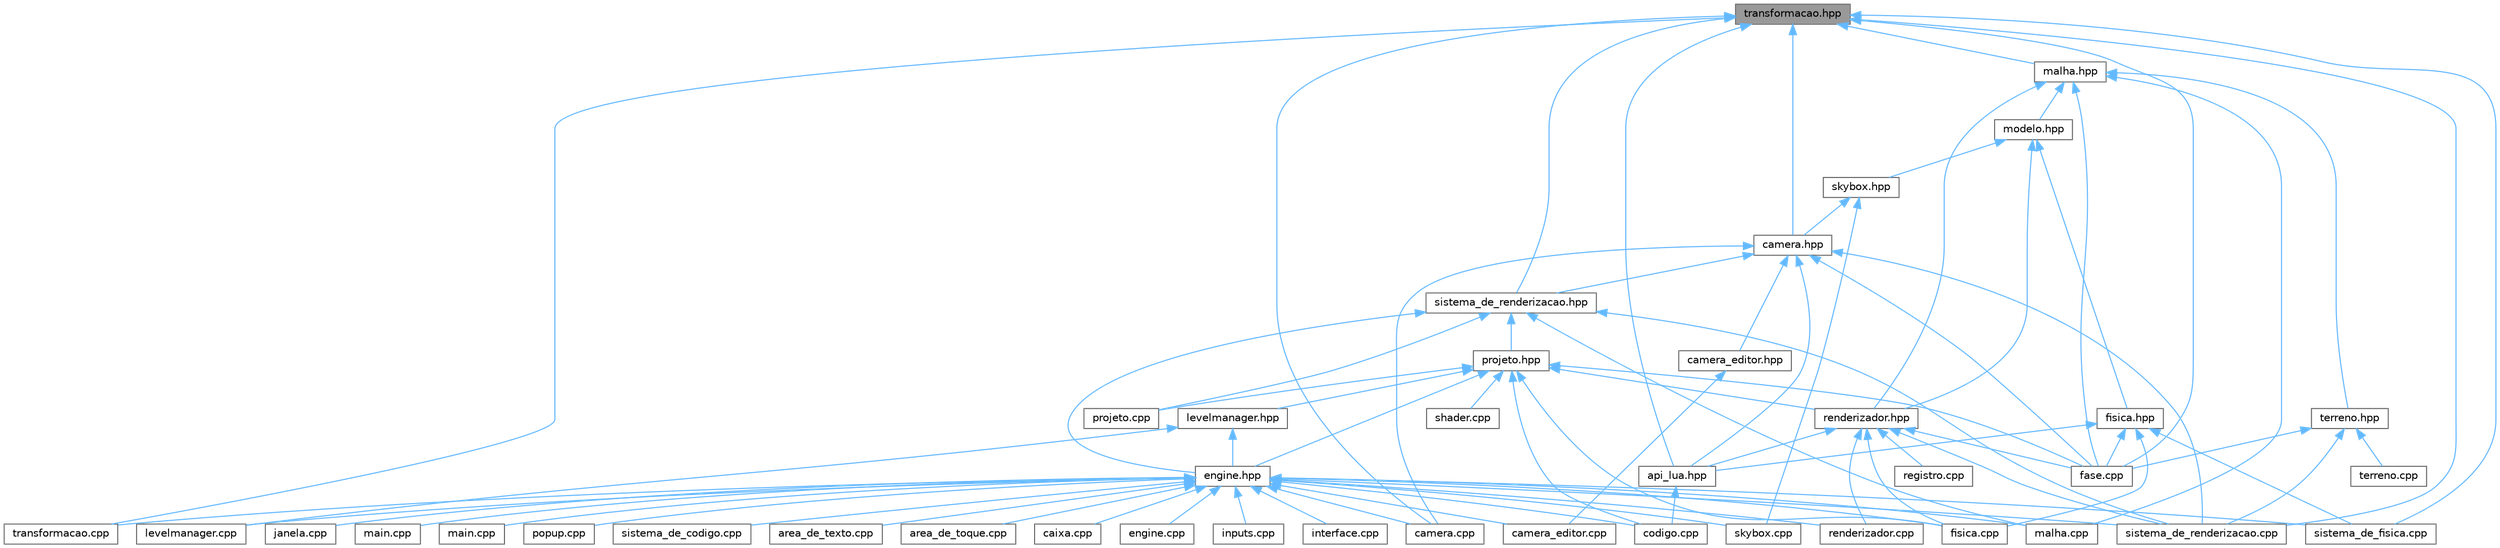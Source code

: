 digraph "transformacao.hpp"
{
 // LATEX_PDF_SIZE
  bgcolor="transparent";
  edge [fontname=Helvetica,fontsize=10,labelfontname=Helvetica,labelfontsize=10];
  node [fontname=Helvetica,fontsize=10,shape=box,height=0.2,width=0.4];
  Node1 [id="Node000001",label="transformacao.hpp",height=0.2,width=0.4,color="gray40", fillcolor="grey60", style="filled", fontcolor="black",tooltip="Calcula a mtriz de modelo para um objeto 3d qualquer."];
  Node1 -> Node2 [id="edge1_Node000001_Node000002",dir="back",color="steelblue1",style="solid",tooltip=" "];
  Node2 [id="Node000002",label="api_lua.hpp",height=0.2,width=0.4,color="grey40", fillcolor="white", style="filled",URL="$api__lua_8hpp.html",tooltip=" "];
  Node2 -> Node3 [id="edge2_Node000002_Node000003",dir="back",color="steelblue1",style="solid",tooltip=" "];
  Node3 [id="Node000003",label="codigo.cpp",height=0.2,width=0.4,color="grey40", fillcolor="white", style="filled",URL="$codigo_8cpp.html",tooltip=" "];
  Node1 -> Node4 [id="edge3_Node000001_Node000004",dir="back",color="steelblue1",style="solid",tooltip=" "];
  Node4 [id="Node000004",label="camera.cpp",height=0.2,width=0.4,color="grey40", fillcolor="white", style="filled",URL="$camera_8cpp.html",tooltip=" "];
  Node1 -> Node5 [id="edge4_Node000001_Node000005",dir="back",color="steelblue1",style="solid",tooltip=" "];
  Node5 [id="Node000005",label="camera.hpp",height=0.2,width=0.4,color="grey40", fillcolor="white", style="filled",URL="$camera_8hpp_source.html",tooltip=" "];
  Node5 -> Node2 [id="edge5_Node000005_Node000002",dir="back",color="steelblue1",style="solid",tooltip=" "];
  Node5 -> Node4 [id="edge6_Node000005_Node000004",dir="back",color="steelblue1",style="solid",tooltip=" "];
  Node5 -> Node6 [id="edge7_Node000005_Node000006",dir="back",color="steelblue1",style="solid",tooltip=" "];
  Node6 [id="Node000006",label="camera_editor.hpp",height=0.2,width=0.4,color="grey40", fillcolor="white", style="filled",URL="$camera__editor_8hpp_source.html",tooltip=" "];
  Node6 -> Node7 [id="edge8_Node000006_Node000007",dir="back",color="steelblue1",style="solid",tooltip=" "];
  Node7 [id="Node000007",label="camera_editor.cpp",height=0.2,width=0.4,color="grey40", fillcolor="white", style="filled",URL="$camera__editor_8cpp.html",tooltip=" "];
  Node5 -> Node8 [id="edge9_Node000005_Node000008",dir="back",color="steelblue1",style="solid",tooltip=" "];
  Node8 [id="Node000008",label="fase.cpp",height=0.2,width=0.4,color="grey40", fillcolor="white", style="filled",URL="$fase_8cpp.html",tooltip=" "];
  Node5 -> Node9 [id="edge10_Node000005_Node000009",dir="back",color="steelblue1",style="solid",tooltip=" "];
  Node9 [id="Node000009",label="sistema_de_renderizacao.cpp",height=0.2,width=0.4,color="grey40", fillcolor="white", style="filled",URL="$sistema__de__renderizacao_8cpp.html",tooltip=" "];
  Node5 -> Node10 [id="edge11_Node000005_Node000010",dir="back",color="steelblue1",style="solid",tooltip=" "];
  Node10 [id="Node000010",label="sistema_de_renderizacao.hpp",height=0.2,width=0.4,color="grey40", fillcolor="white", style="filled",URL="$sistema__de__renderizacao_8hpp.html",tooltip=" "];
  Node10 -> Node11 [id="edge12_Node000010_Node000011",dir="back",color="steelblue1",style="solid",tooltip=" "];
  Node11 [id="Node000011",label="engine.hpp",height=0.2,width=0.4,color="grey40", fillcolor="white", style="filled",URL="$engine_8hpp.html",tooltip=" "];
  Node11 -> Node12 [id="edge13_Node000011_Node000012",dir="back",color="steelblue1",style="solid",tooltip=" "];
  Node12 [id="Node000012",label="area_de_texto.cpp",height=0.2,width=0.4,color="grey40", fillcolor="white", style="filled",URL="$area__de__texto_8cpp.html",tooltip=" "];
  Node11 -> Node13 [id="edge14_Node000011_Node000013",dir="back",color="steelblue1",style="solid",tooltip=" "];
  Node13 [id="Node000013",label="area_de_toque.cpp",height=0.2,width=0.4,color="grey40", fillcolor="white", style="filled",URL="$area__de__toque_8cpp.html",tooltip=" "];
  Node11 -> Node14 [id="edge15_Node000011_Node000014",dir="back",color="steelblue1",style="solid",tooltip=" "];
  Node14 [id="Node000014",label="caixa.cpp",height=0.2,width=0.4,color="grey40", fillcolor="white", style="filled",URL="$caixa_8cpp.html",tooltip=" "];
  Node11 -> Node4 [id="edge16_Node000011_Node000004",dir="back",color="steelblue1",style="solid",tooltip=" "];
  Node11 -> Node7 [id="edge17_Node000011_Node000007",dir="back",color="steelblue1",style="solid",tooltip=" "];
  Node11 -> Node3 [id="edge18_Node000011_Node000003",dir="back",color="steelblue1",style="solid",tooltip=" "];
  Node11 -> Node15 [id="edge19_Node000011_Node000015",dir="back",color="steelblue1",style="solid",tooltip=" "];
  Node15 [id="Node000015",label="engine.cpp",height=0.2,width=0.4,color="grey40", fillcolor="white", style="filled",URL="$engine_8cpp.html",tooltip=" "];
  Node11 -> Node16 [id="edge20_Node000011_Node000016",dir="back",color="steelblue1",style="solid",tooltip=" "];
  Node16 [id="Node000016",label="fisica.cpp",height=0.2,width=0.4,color="grey40", fillcolor="white", style="filled",URL="$fisica_8cpp.html",tooltip=" "];
  Node11 -> Node17 [id="edge21_Node000011_Node000017",dir="back",color="steelblue1",style="solid",tooltip=" "];
  Node17 [id="Node000017",label="inputs.cpp",height=0.2,width=0.4,color="grey40", fillcolor="white", style="filled",URL="$inputs_8cpp.html",tooltip=" "];
  Node11 -> Node18 [id="edge22_Node000011_Node000018",dir="back",color="steelblue1",style="solid",tooltip=" "];
  Node18 [id="Node000018",label="interface.cpp",height=0.2,width=0.4,color="grey40", fillcolor="white", style="filled",URL="$interface_8cpp.html",tooltip=" "];
  Node11 -> Node19 [id="edge23_Node000011_Node000019",dir="back",color="steelblue1",style="solid",tooltip=" "];
  Node19 [id="Node000019",label="janela.cpp",height=0.2,width=0.4,color="grey40", fillcolor="white", style="filled",URL="$janela_8cpp.html",tooltip=" "];
  Node11 -> Node20 [id="edge24_Node000011_Node000020",dir="back",color="steelblue1",style="solid",tooltip=" "];
  Node20 [id="Node000020",label="levelmanager.cpp",height=0.2,width=0.4,color="grey40", fillcolor="white", style="filled",URL="$levelmanager_8cpp.html",tooltip=" "];
  Node11 -> Node21 [id="edge25_Node000011_Node000021",dir="back",color="steelblue1",style="solid",tooltip=" "];
  Node21 [id="Node000021",label="main.cpp",height=0.2,width=0.4,color="grey40", fillcolor="white", style="filled",URL="$editor_2src_2main_8cpp.html",tooltip=" "];
  Node11 -> Node22 [id="edge26_Node000011_Node000022",dir="back",color="steelblue1",style="solid",tooltip=" "];
  Node22 [id="Node000022",label="main.cpp",height=0.2,width=0.4,color="grey40", fillcolor="white", style="filled",URL="$runtime_2src_2main_8cpp.html",tooltip=" "];
  Node11 -> Node23 [id="edge27_Node000011_Node000023",dir="back",color="steelblue1",style="solid",tooltip=" "];
  Node23 [id="Node000023",label="malha.cpp",height=0.2,width=0.4,color="grey40", fillcolor="white", style="filled",URL="$malha_8cpp.html",tooltip=" "];
  Node11 -> Node24 [id="edge28_Node000011_Node000024",dir="back",color="steelblue1",style="solid",tooltip=" "];
  Node24 [id="Node000024",label="popup.cpp",height=0.2,width=0.4,color="grey40", fillcolor="white", style="filled",URL="$popup_8cpp.html",tooltip=" "];
  Node11 -> Node25 [id="edge29_Node000011_Node000025",dir="back",color="steelblue1",style="solid",tooltip=" "];
  Node25 [id="Node000025",label="renderizador.cpp",height=0.2,width=0.4,color="grey40", fillcolor="white", style="filled",URL="$renderizador_8cpp.html",tooltip=" "];
  Node11 -> Node26 [id="edge30_Node000011_Node000026",dir="back",color="steelblue1",style="solid",tooltip=" "];
  Node26 [id="Node000026",label="sistema_de_codigo.cpp",height=0.2,width=0.4,color="grey40", fillcolor="white", style="filled",URL="$sistema__de__codigo_8cpp.html",tooltip=" "];
  Node11 -> Node27 [id="edge31_Node000011_Node000027",dir="back",color="steelblue1",style="solid",tooltip=" "];
  Node27 [id="Node000027",label="sistema_de_fisica.cpp",height=0.2,width=0.4,color="grey40", fillcolor="white", style="filled",URL="$sistema__de__fisica_8cpp.html",tooltip=" "];
  Node11 -> Node9 [id="edge32_Node000011_Node000009",dir="back",color="steelblue1",style="solid",tooltip=" "];
  Node11 -> Node28 [id="edge33_Node000011_Node000028",dir="back",color="steelblue1",style="solid",tooltip=" "];
  Node28 [id="Node000028",label="skybox.cpp",height=0.2,width=0.4,color="grey40", fillcolor="white", style="filled",URL="$skybox_8cpp.html",tooltip=" "];
  Node11 -> Node29 [id="edge34_Node000011_Node000029",dir="back",color="steelblue1",style="solid",tooltip=" "];
  Node29 [id="Node000029",label="transformacao.cpp",height=0.2,width=0.4,color="grey40", fillcolor="white", style="filled",URL="$transformacao_8cpp.html",tooltip=" "];
  Node10 -> Node23 [id="edge35_Node000010_Node000023",dir="back",color="steelblue1",style="solid",tooltip=" "];
  Node10 -> Node30 [id="edge36_Node000010_Node000030",dir="back",color="steelblue1",style="solid",tooltip=" "];
  Node30 [id="Node000030",label="projeto.cpp",height=0.2,width=0.4,color="grey40", fillcolor="white", style="filled",URL="$projeto_8cpp.html",tooltip=" "];
  Node10 -> Node31 [id="edge37_Node000010_Node000031",dir="back",color="steelblue1",style="solid",tooltip=" "];
  Node31 [id="Node000031",label="projeto.hpp",height=0.2,width=0.4,color="grey40", fillcolor="white", style="filled",URL="$projeto_8hpp.html",tooltip="Classe projeto."];
  Node31 -> Node3 [id="edge38_Node000031_Node000003",dir="back",color="steelblue1",style="solid",tooltip=" "];
  Node31 -> Node11 [id="edge39_Node000031_Node000011",dir="back",color="steelblue1",style="solid",tooltip=" "];
  Node31 -> Node8 [id="edge40_Node000031_Node000008",dir="back",color="steelblue1",style="solid",tooltip=" "];
  Node31 -> Node16 [id="edge41_Node000031_Node000016",dir="back",color="steelblue1",style="solid",tooltip=" "];
  Node31 -> Node32 [id="edge42_Node000031_Node000032",dir="back",color="steelblue1",style="solid",tooltip=" "];
  Node32 [id="Node000032",label="levelmanager.hpp",height=0.2,width=0.4,color="grey40", fillcolor="white", style="filled",URL="$levelmanager_8hpp.html",tooltip="Gerencia as fases."];
  Node32 -> Node11 [id="edge43_Node000032_Node000011",dir="back",color="steelblue1",style="solid",tooltip=" "];
  Node32 -> Node20 [id="edge44_Node000032_Node000020",dir="back",color="steelblue1",style="solid",tooltip=" "];
  Node31 -> Node30 [id="edge45_Node000031_Node000030",dir="back",color="steelblue1",style="solid",tooltip=" "];
  Node31 -> Node33 [id="edge46_Node000031_Node000033",dir="back",color="steelblue1",style="solid",tooltip=" "];
  Node33 [id="Node000033",label="renderizador.hpp",height=0.2,width=0.4,color="grey40", fillcolor="white", style="filled",URL="$renderizador_8hpp.html",tooltip=" "];
  Node33 -> Node2 [id="edge47_Node000033_Node000002",dir="back",color="steelblue1",style="solid",tooltip=" "];
  Node33 -> Node8 [id="edge48_Node000033_Node000008",dir="back",color="steelblue1",style="solid",tooltip=" "];
  Node33 -> Node16 [id="edge49_Node000033_Node000016",dir="back",color="steelblue1",style="solid",tooltip=" "];
  Node33 -> Node34 [id="edge50_Node000033_Node000034",dir="back",color="steelblue1",style="solid",tooltip=" "];
  Node34 [id="Node000034",label="registro.cpp",height=0.2,width=0.4,color="grey40", fillcolor="white", style="filled",URL="$registro_8cpp.html",tooltip=" "];
  Node33 -> Node25 [id="edge51_Node000033_Node000025",dir="back",color="steelblue1",style="solid",tooltip=" "];
  Node33 -> Node9 [id="edge52_Node000033_Node000009",dir="back",color="steelblue1",style="solid",tooltip=" "];
  Node31 -> Node35 [id="edge53_Node000031_Node000035",dir="back",color="steelblue1",style="solid",tooltip=" "];
  Node35 [id="Node000035",label="shader.cpp",height=0.2,width=0.4,color="grey40", fillcolor="white", style="filled",URL="$shader_8cpp.html",tooltip=" "];
  Node10 -> Node9 [id="edge54_Node000010_Node000009",dir="back",color="steelblue1",style="solid",tooltip=" "];
  Node1 -> Node8 [id="edge55_Node000001_Node000008",dir="back",color="steelblue1",style="solid",tooltip=" "];
  Node1 -> Node36 [id="edge56_Node000001_Node000036",dir="back",color="steelblue1",style="solid",tooltip=" "];
  Node36 [id="Node000036",label="malha.hpp",height=0.2,width=0.4,color="grey40", fillcolor="white", style="filled",URL="$malha_8hpp.html",tooltip=" "];
  Node36 -> Node8 [id="edge57_Node000036_Node000008",dir="back",color="steelblue1",style="solid",tooltip=" "];
  Node36 -> Node23 [id="edge58_Node000036_Node000023",dir="back",color="steelblue1",style="solid",tooltip=" "];
  Node36 -> Node37 [id="edge59_Node000036_Node000037",dir="back",color="steelblue1",style="solid",tooltip=" "];
  Node37 [id="Node000037",label="modelo.hpp",height=0.2,width=0.4,color="grey40", fillcolor="white", style="filled",URL="$modelo_8hpp_source.html",tooltip=" "];
  Node37 -> Node38 [id="edge60_Node000037_Node000038",dir="back",color="steelblue1",style="solid",tooltip=" "];
  Node38 [id="Node000038",label="fisica.hpp",height=0.2,width=0.4,color="grey40", fillcolor="white", style="filled",URL="$fisica_8hpp.html",tooltip=" "];
  Node38 -> Node2 [id="edge61_Node000038_Node000002",dir="back",color="steelblue1",style="solid",tooltip=" "];
  Node38 -> Node8 [id="edge62_Node000038_Node000008",dir="back",color="steelblue1",style="solid",tooltip=" "];
  Node38 -> Node16 [id="edge63_Node000038_Node000016",dir="back",color="steelblue1",style="solid",tooltip=" "];
  Node38 -> Node27 [id="edge64_Node000038_Node000027",dir="back",color="steelblue1",style="solid",tooltip=" "];
  Node37 -> Node33 [id="edge65_Node000037_Node000033",dir="back",color="steelblue1",style="solid",tooltip=" "];
  Node37 -> Node39 [id="edge66_Node000037_Node000039",dir="back",color="steelblue1",style="solid",tooltip=" "];
  Node39 [id="Node000039",label="skybox.hpp",height=0.2,width=0.4,color="grey40", fillcolor="white", style="filled",URL="$skybox_8hpp.html",tooltip=" "];
  Node39 -> Node5 [id="edge67_Node000039_Node000005",dir="back",color="steelblue1",style="solid",tooltip=" "];
  Node39 -> Node28 [id="edge68_Node000039_Node000028",dir="back",color="steelblue1",style="solid",tooltip=" "];
  Node36 -> Node33 [id="edge69_Node000036_Node000033",dir="back",color="steelblue1",style="solid",tooltip=" "];
  Node36 -> Node40 [id="edge70_Node000036_Node000040",dir="back",color="steelblue1",style="solid",tooltip=" "];
  Node40 [id="Node000040",label="terreno.hpp",height=0.2,width=0.4,color="grey40", fillcolor="white", style="filled",URL="$terreno_8hpp.html",tooltip=" "];
  Node40 -> Node8 [id="edge71_Node000040_Node000008",dir="back",color="steelblue1",style="solid",tooltip=" "];
  Node40 -> Node9 [id="edge72_Node000040_Node000009",dir="back",color="steelblue1",style="solid",tooltip=" "];
  Node40 -> Node41 [id="edge73_Node000040_Node000041",dir="back",color="steelblue1",style="solid",tooltip=" "];
  Node41 [id="Node000041",label="terreno.cpp",height=0.2,width=0.4,color="grey40", fillcolor="white", style="filled",URL="$terreno_8cpp.html",tooltip=" "];
  Node1 -> Node27 [id="edge74_Node000001_Node000027",dir="back",color="steelblue1",style="solid",tooltip=" "];
  Node1 -> Node9 [id="edge75_Node000001_Node000009",dir="back",color="steelblue1",style="solid",tooltip=" "];
  Node1 -> Node10 [id="edge76_Node000001_Node000010",dir="back",color="steelblue1",style="solid",tooltip=" "];
  Node1 -> Node29 [id="edge77_Node000001_Node000029",dir="back",color="steelblue1",style="solid",tooltip=" "];
}
